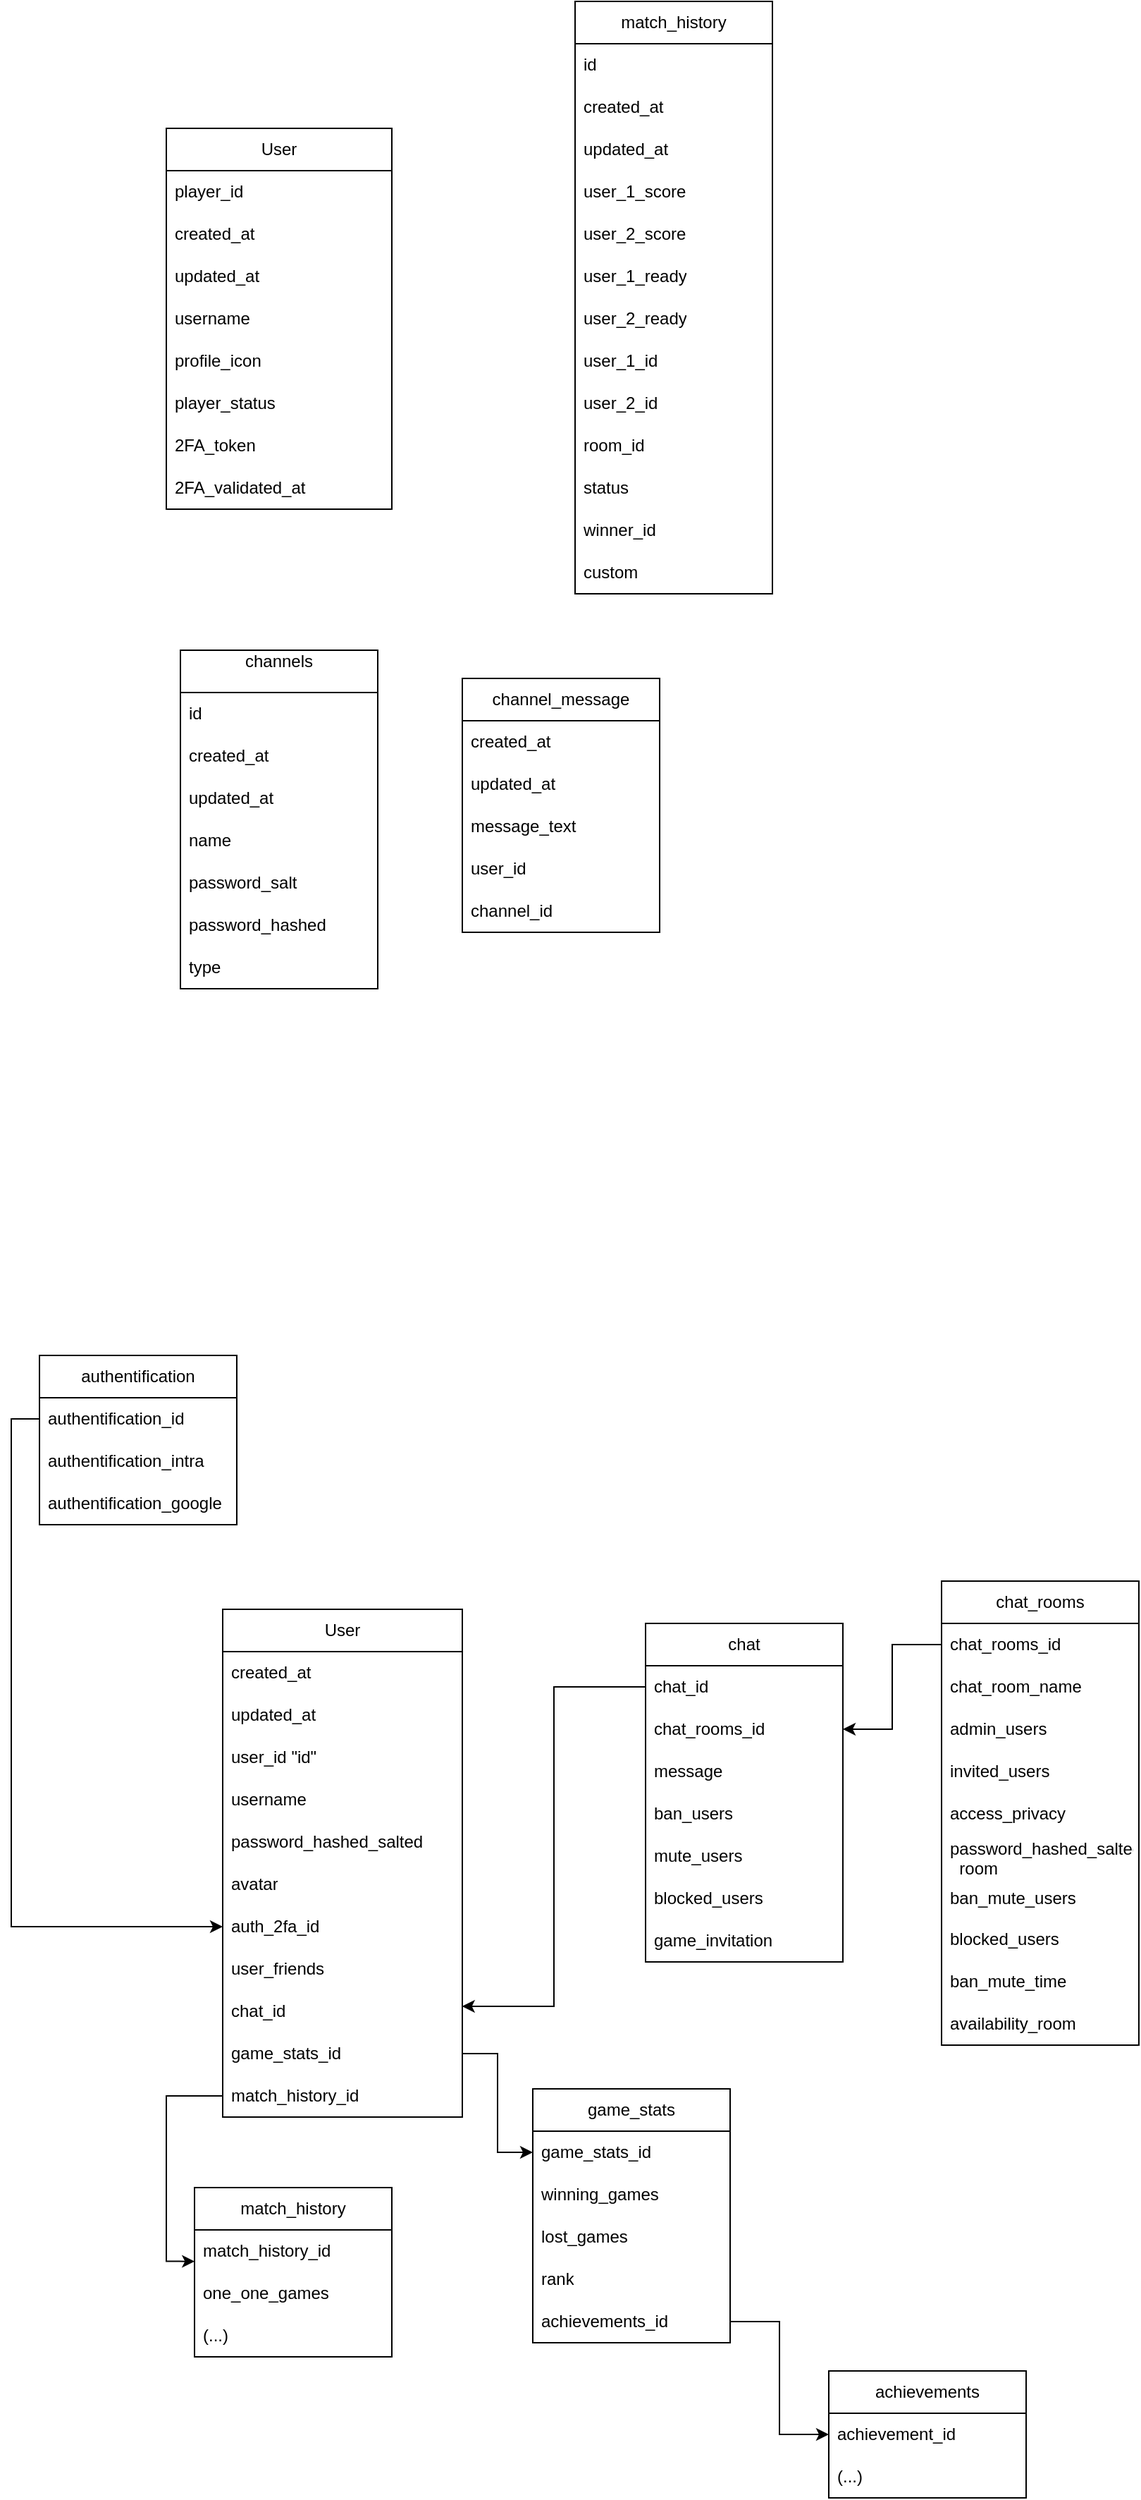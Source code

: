 <mxfile>
    <diagram name="Page-1" id="Rzmy1vu7sFgITT69a1_l">
        <mxGraphModel dx="839" dy="1266" grid="1" gridSize="10" guides="1" tooltips="1" connect="1" arrows="1" fold="1" page="1" pageScale="1" pageWidth="850" pageHeight="1100" math="0" shadow="0">
            <root>
                <mxCell id="0"/>
                <mxCell id="1" parent="0"/>
                <mxCell id="yTsD8cN4MK1eV1kamKOT-1" value="User" style="swimlane;fontStyle=0;childLayout=stackLayout;horizontal=1;startSize=30;horizontalStack=0;resizeParent=1;resizeParentMax=0;resizeLast=0;collapsible=1;marginBottom=0;whiteSpace=wrap;html=1;verticalAlign=middle;" parent="1" vertex="1">
                    <mxGeometry x="140" y="280" width="160" height="270" as="geometry"/>
                </mxCell>
                <mxCell id="yTsD8cN4MK1eV1kamKOT-14" value="&lt;div&gt;player_id&lt;/div&gt;" style="text;strokeColor=none;fillColor=none;align=left;verticalAlign=middle;spacingLeft=4;spacingRight=4;overflow=hidden;points=[[0,0.5],[1,0.5]];portConstraint=eastwest;rotatable=0;whiteSpace=wrap;html=1;" parent="yTsD8cN4MK1eV1kamKOT-1" vertex="1">
                    <mxGeometry y="30" width="160" height="30" as="geometry"/>
                </mxCell>
                <mxCell id="yTsD8cN4MK1eV1kamKOT-2" value="created_at" style="text;strokeColor=none;fillColor=none;align=left;verticalAlign=middle;spacingLeft=4;spacingRight=4;overflow=hidden;points=[[0,0.5],[1,0.5]];portConstraint=eastwest;rotatable=0;whiteSpace=wrap;html=1;" parent="yTsD8cN4MK1eV1kamKOT-1" vertex="1">
                    <mxGeometry y="60" width="160" height="30" as="geometry"/>
                </mxCell>
                <mxCell id="yTsD8cN4MK1eV1kamKOT-13" value="&lt;div&gt;updated_at&lt;/div&gt;" style="text;strokeColor=none;fillColor=none;align=left;verticalAlign=middle;spacingLeft=4;spacingRight=4;overflow=hidden;points=[[0,0.5],[1,0.5]];portConstraint=eastwest;rotatable=0;whiteSpace=wrap;html=1;" parent="yTsD8cN4MK1eV1kamKOT-1" vertex="1">
                    <mxGeometry y="90" width="160" height="30" as="geometry"/>
                </mxCell>
                <mxCell id="yTsD8cN4MK1eV1kamKOT-3" value="username" style="text;strokeColor=none;fillColor=none;align=left;verticalAlign=middle;spacingLeft=4;spacingRight=4;overflow=hidden;points=[[0,0.5],[1,0.5]];portConstraint=eastwest;rotatable=0;whiteSpace=wrap;html=1;" parent="yTsD8cN4MK1eV1kamKOT-1" vertex="1">
                    <mxGeometry y="120" width="160" height="30" as="geometry"/>
                </mxCell>
                <mxCell id="yTsD8cN4MK1eV1kamKOT-4" value="profile_icon" style="text;strokeColor=none;fillColor=none;align=left;verticalAlign=middle;spacingLeft=4;spacingRight=4;overflow=hidden;points=[[0,0.5],[1,0.5]];portConstraint=eastwest;rotatable=0;whiteSpace=wrap;html=1;" parent="yTsD8cN4MK1eV1kamKOT-1" vertex="1">
                    <mxGeometry y="150" width="160" height="30" as="geometry"/>
                </mxCell>
                <mxCell id="yTsD8cN4MK1eV1kamKOT-7" value="player_status&lt;span style=&quot;white-space: pre;&quot;&gt; &lt;/span&gt;" style="text;strokeColor=none;fillColor=none;align=left;verticalAlign=middle;spacingLeft=4;spacingRight=4;overflow=hidden;points=[[0,0.5],[1,0.5]];portConstraint=eastwest;rotatable=0;whiteSpace=wrap;html=1;" parent="yTsD8cN4MK1eV1kamKOT-1" vertex="1">
                    <mxGeometry y="180" width="160" height="30" as="geometry"/>
                </mxCell>
                <mxCell id="yTsD8cN4MK1eV1kamKOT-8" value="2FA_token" style="text;strokeColor=none;fillColor=none;align=left;verticalAlign=middle;spacingLeft=4;spacingRight=4;overflow=hidden;points=[[0,0.5],[1,0.5]];portConstraint=eastwest;rotatable=0;whiteSpace=wrap;html=1;" parent="yTsD8cN4MK1eV1kamKOT-1" vertex="1">
                    <mxGeometry y="210" width="160" height="30" as="geometry"/>
                </mxCell>
                <mxCell id="yTsD8cN4MK1eV1kamKOT-12" value="&lt;div&gt;2FA_validated_at&lt;/div&gt;" style="text;strokeColor=none;fillColor=none;align=left;verticalAlign=middle;spacingLeft=4;spacingRight=4;overflow=hidden;points=[[0,0.5],[1,0.5]];portConstraint=eastwest;rotatable=0;whiteSpace=wrap;html=1;" parent="yTsD8cN4MK1eV1kamKOT-1" vertex="1">
                    <mxGeometry y="240" width="160" height="30" as="geometry"/>
                </mxCell>
                <mxCell id="yTsD8cN4MK1eV1kamKOT-16" value="&lt;div&gt;match_history&lt;/div&gt;" style="swimlane;fontStyle=0;childLayout=stackLayout;horizontal=1;startSize=30;horizontalStack=0;resizeParent=1;resizeParentMax=0;resizeLast=0;collapsible=1;marginBottom=0;whiteSpace=wrap;html=1;" parent="1" vertex="1">
                    <mxGeometry x="430" y="190" width="140" height="420" as="geometry"/>
                </mxCell>
                <mxCell id="yTsD8cN4MK1eV1kamKOT-17" value="id" style="text;strokeColor=none;fillColor=none;align=left;verticalAlign=middle;spacingLeft=4;spacingRight=4;overflow=hidden;points=[[0,0.5],[1,0.5]];portConstraint=eastwest;rotatable=0;whiteSpace=wrap;html=1;" parent="yTsD8cN4MK1eV1kamKOT-16" vertex="1">
                    <mxGeometry y="30" width="140" height="30" as="geometry"/>
                </mxCell>
                <mxCell id="yTsD8cN4MK1eV1kamKOT-18" value="created_at" style="text;strokeColor=none;fillColor=none;align=left;verticalAlign=middle;spacingLeft=4;spacingRight=4;overflow=hidden;points=[[0,0.5],[1,0.5]];portConstraint=eastwest;rotatable=0;whiteSpace=wrap;html=1;" parent="yTsD8cN4MK1eV1kamKOT-16" vertex="1">
                    <mxGeometry y="60" width="140" height="30" as="geometry"/>
                </mxCell>
                <mxCell id="yTsD8cN4MK1eV1kamKOT-19" value="updated_at" style="text;strokeColor=none;fillColor=none;align=left;verticalAlign=middle;spacingLeft=4;spacingRight=4;overflow=hidden;points=[[0,0.5],[1,0.5]];portConstraint=eastwest;rotatable=0;whiteSpace=wrap;html=1;" parent="yTsD8cN4MK1eV1kamKOT-16" vertex="1">
                    <mxGeometry y="90" width="140" height="30" as="geometry"/>
                </mxCell>
                <mxCell id="yTsD8cN4MK1eV1kamKOT-20" value="user_1_score" style="text;strokeColor=none;fillColor=none;align=left;verticalAlign=middle;spacingLeft=4;spacingRight=4;overflow=hidden;points=[[0,0.5],[1,0.5]];portConstraint=eastwest;rotatable=0;whiteSpace=wrap;html=1;" parent="yTsD8cN4MK1eV1kamKOT-16" vertex="1">
                    <mxGeometry y="120" width="140" height="30" as="geometry"/>
                </mxCell>
                <mxCell id="yTsD8cN4MK1eV1kamKOT-21" value="user_2_score" style="text;strokeColor=none;fillColor=none;align=left;verticalAlign=middle;spacingLeft=4;spacingRight=4;overflow=hidden;points=[[0,0.5],[1,0.5]];portConstraint=eastwest;rotatable=0;whiteSpace=wrap;html=1;" parent="yTsD8cN4MK1eV1kamKOT-16" vertex="1">
                    <mxGeometry y="150" width="140" height="30" as="geometry"/>
                </mxCell>
                <mxCell id="yTsD8cN4MK1eV1kamKOT-22" value="user_1_ready" style="text;strokeColor=none;fillColor=none;align=left;verticalAlign=middle;spacingLeft=4;spacingRight=4;overflow=hidden;points=[[0,0.5],[1,0.5]];portConstraint=eastwest;rotatable=0;whiteSpace=wrap;html=1;" parent="yTsD8cN4MK1eV1kamKOT-16" vertex="1">
                    <mxGeometry y="180" width="140" height="30" as="geometry"/>
                </mxCell>
                <mxCell id="yTsD8cN4MK1eV1kamKOT-23" value="&lt;div&gt;user_2_ready&lt;/div&gt;" style="text;strokeColor=none;fillColor=none;align=left;verticalAlign=middle;spacingLeft=4;spacingRight=4;overflow=hidden;points=[[0,0.5],[1,0.5]];portConstraint=eastwest;rotatable=0;whiteSpace=wrap;html=1;" parent="yTsD8cN4MK1eV1kamKOT-16" vertex="1">
                    <mxGeometry y="210" width="140" height="30" as="geometry"/>
                </mxCell>
                <mxCell id="yTsD8cN4MK1eV1kamKOT-25" value="&lt;div&gt;user_1_id&lt;/div&gt;" style="text;strokeColor=none;fillColor=none;align=left;verticalAlign=middle;spacingLeft=4;spacingRight=4;overflow=hidden;points=[[0,0.5],[1,0.5]];portConstraint=eastwest;rotatable=0;whiteSpace=wrap;html=1;" parent="yTsD8cN4MK1eV1kamKOT-16" vertex="1">
                    <mxGeometry y="240" width="140" height="30" as="geometry"/>
                </mxCell>
                <mxCell id="yTsD8cN4MK1eV1kamKOT-24" value="&lt;div&gt;user_2_id&lt;/div&gt;" style="text;strokeColor=none;fillColor=none;align=left;verticalAlign=middle;spacingLeft=4;spacingRight=4;overflow=hidden;points=[[0,0.5],[1,0.5]];portConstraint=eastwest;rotatable=0;whiteSpace=wrap;html=1;" parent="yTsD8cN4MK1eV1kamKOT-16" vertex="1">
                    <mxGeometry y="270" width="140" height="30" as="geometry"/>
                </mxCell>
                <mxCell id="yTsD8cN4MK1eV1kamKOT-26" value="room_id" style="text;strokeColor=none;fillColor=none;align=left;verticalAlign=middle;spacingLeft=4;spacingRight=4;overflow=hidden;points=[[0,0.5],[1,0.5]];portConstraint=eastwest;rotatable=0;whiteSpace=wrap;html=1;" parent="yTsD8cN4MK1eV1kamKOT-16" vertex="1">
                    <mxGeometry y="300" width="140" height="30" as="geometry"/>
                </mxCell>
                <mxCell id="yTsD8cN4MK1eV1kamKOT-27" value="status" style="text;strokeColor=none;fillColor=none;align=left;verticalAlign=middle;spacingLeft=4;spacingRight=4;overflow=hidden;points=[[0,0.5],[1,0.5]];portConstraint=eastwest;rotatable=0;whiteSpace=wrap;html=1;" parent="yTsD8cN4MK1eV1kamKOT-16" vertex="1">
                    <mxGeometry y="330" width="140" height="30" as="geometry"/>
                </mxCell>
                <mxCell id="yTsD8cN4MK1eV1kamKOT-28" value="winner_id" style="text;strokeColor=none;fillColor=none;align=left;verticalAlign=middle;spacingLeft=4;spacingRight=4;overflow=hidden;points=[[0,0.5],[1,0.5]];portConstraint=eastwest;rotatable=0;whiteSpace=wrap;html=1;" parent="yTsD8cN4MK1eV1kamKOT-16" vertex="1">
                    <mxGeometry y="360" width="140" height="30" as="geometry"/>
                </mxCell>
                <mxCell id="yTsD8cN4MK1eV1kamKOT-29" value="custom" style="text;strokeColor=none;fillColor=none;align=left;verticalAlign=middle;spacingLeft=4;spacingRight=4;overflow=hidden;points=[[0,0.5],[1,0.5]];portConstraint=eastwest;rotatable=0;whiteSpace=wrap;html=1;" parent="yTsD8cN4MK1eV1kamKOT-16" vertex="1">
                    <mxGeometry y="390" width="140" height="30" as="geometry"/>
                </mxCell>
                <mxCell id="yTsD8cN4MK1eV1kamKOT-30" value="channel_message" style="swimlane;fontStyle=0;childLayout=stackLayout;horizontal=1;startSize=30;horizontalStack=0;resizeParent=1;resizeParentMax=0;resizeLast=0;collapsible=1;marginBottom=0;whiteSpace=wrap;html=1;" parent="1" vertex="1">
                    <mxGeometry x="350" y="670" width="140" height="180" as="geometry"/>
                </mxCell>
                <mxCell id="yTsD8cN4MK1eV1kamKOT-31" value="created_at" style="text;strokeColor=none;fillColor=none;align=left;verticalAlign=middle;spacingLeft=4;spacingRight=4;overflow=hidden;points=[[0,0.5],[1,0.5]];portConstraint=eastwest;rotatable=0;whiteSpace=wrap;html=1;" parent="yTsD8cN4MK1eV1kamKOT-30" vertex="1">
                    <mxGeometry y="30" width="140" height="30" as="geometry"/>
                </mxCell>
                <mxCell id="yTsD8cN4MK1eV1kamKOT-32" value="updated_at" style="text;strokeColor=none;fillColor=none;align=left;verticalAlign=middle;spacingLeft=4;spacingRight=4;overflow=hidden;points=[[0,0.5],[1,0.5]];portConstraint=eastwest;rotatable=0;whiteSpace=wrap;html=1;" parent="yTsD8cN4MK1eV1kamKOT-30" vertex="1">
                    <mxGeometry y="60" width="140" height="30" as="geometry"/>
                </mxCell>
                <mxCell id="yTsD8cN4MK1eV1kamKOT-33" value="message_text" style="text;strokeColor=none;fillColor=none;align=left;verticalAlign=middle;spacingLeft=4;spacingRight=4;overflow=hidden;points=[[0,0.5],[1,0.5]];portConstraint=eastwest;rotatable=0;whiteSpace=wrap;html=1;" parent="yTsD8cN4MK1eV1kamKOT-30" vertex="1">
                    <mxGeometry y="90" width="140" height="30" as="geometry"/>
                </mxCell>
                <mxCell id="yTsD8cN4MK1eV1kamKOT-34" value="user_id" style="text;strokeColor=none;fillColor=none;align=left;verticalAlign=middle;spacingLeft=4;spacingRight=4;overflow=hidden;points=[[0,0.5],[1,0.5]];portConstraint=eastwest;rotatable=0;whiteSpace=wrap;html=1;" parent="yTsD8cN4MK1eV1kamKOT-30" vertex="1">
                    <mxGeometry y="120" width="140" height="30" as="geometry"/>
                </mxCell>
                <mxCell id="yTsD8cN4MK1eV1kamKOT-35" value="channel_id" style="text;strokeColor=none;fillColor=none;align=left;verticalAlign=middle;spacingLeft=4;spacingRight=4;overflow=hidden;points=[[0,0.5],[1,0.5]];portConstraint=eastwest;rotatable=0;whiteSpace=wrap;html=1;" parent="yTsD8cN4MK1eV1kamKOT-30" vertex="1">
                    <mxGeometry y="150" width="140" height="30" as="geometry"/>
                </mxCell>
                <mxCell id="yTsD8cN4MK1eV1kamKOT-36" value="&lt;div&gt;channels&lt;/div&gt;&lt;div&gt;&lt;br&gt;&lt;/div&gt;" style="swimlane;fontStyle=0;childLayout=stackLayout;horizontal=1;startSize=30;horizontalStack=0;resizeParent=1;resizeParentMax=0;resizeLast=0;collapsible=1;marginBottom=0;whiteSpace=wrap;html=1;" parent="1" vertex="1">
                    <mxGeometry x="150" y="650" width="140" height="240" as="geometry"/>
                </mxCell>
                <mxCell id="yTsD8cN4MK1eV1kamKOT-37" value="id" style="text;strokeColor=none;fillColor=none;align=left;verticalAlign=middle;spacingLeft=4;spacingRight=4;overflow=hidden;points=[[0,0.5],[1,0.5]];portConstraint=eastwest;rotatable=0;whiteSpace=wrap;html=1;" parent="yTsD8cN4MK1eV1kamKOT-36" vertex="1">
                    <mxGeometry y="30" width="140" height="30" as="geometry"/>
                </mxCell>
                <mxCell id="yTsD8cN4MK1eV1kamKOT-38" value="created_at" style="text;strokeColor=none;fillColor=none;align=left;verticalAlign=middle;spacingLeft=4;spacingRight=4;overflow=hidden;points=[[0,0.5],[1,0.5]];portConstraint=eastwest;rotatable=0;whiteSpace=wrap;html=1;" parent="yTsD8cN4MK1eV1kamKOT-36" vertex="1">
                    <mxGeometry y="60" width="140" height="30" as="geometry"/>
                </mxCell>
                <mxCell id="yTsD8cN4MK1eV1kamKOT-39" value="updated_at" style="text;strokeColor=none;fillColor=none;align=left;verticalAlign=middle;spacingLeft=4;spacingRight=4;overflow=hidden;points=[[0,0.5],[1,0.5]];portConstraint=eastwest;rotatable=0;whiteSpace=wrap;html=1;" parent="yTsD8cN4MK1eV1kamKOT-36" vertex="1">
                    <mxGeometry y="90" width="140" height="30" as="geometry"/>
                </mxCell>
                <mxCell id="yTsD8cN4MK1eV1kamKOT-41" value="name" style="text;strokeColor=none;fillColor=none;align=left;verticalAlign=middle;spacingLeft=4;spacingRight=4;overflow=hidden;points=[[0,0.5],[1,0.5]];portConstraint=eastwest;rotatable=0;whiteSpace=wrap;html=1;" parent="yTsD8cN4MK1eV1kamKOT-36" vertex="1">
                    <mxGeometry y="120" width="140" height="30" as="geometry"/>
                </mxCell>
                <mxCell id="yTsD8cN4MK1eV1kamKOT-43" value="password_salt" style="text;strokeColor=none;fillColor=none;align=left;verticalAlign=middle;spacingLeft=4;spacingRight=4;overflow=hidden;points=[[0,0.5],[1,0.5]];portConstraint=eastwest;rotatable=0;whiteSpace=wrap;html=1;" parent="yTsD8cN4MK1eV1kamKOT-36" vertex="1">
                    <mxGeometry y="150" width="140" height="30" as="geometry"/>
                </mxCell>
                <mxCell id="yTsD8cN4MK1eV1kamKOT-42" value="password_hashed" style="text;strokeColor=none;fillColor=none;align=left;verticalAlign=middle;spacingLeft=4;spacingRight=4;overflow=hidden;points=[[0,0.5],[1,0.5]];portConstraint=eastwest;rotatable=0;whiteSpace=wrap;html=1;" parent="yTsD8cN4MK1eV1kamKOT-36" vertex="1">
                    <mxGeometry y="180" width="140" height="30" as="geometry"/>
                </mxCell>
                <mxCell id="yTsD8cN4MK1eV1kamKOT-44" value="&lt;div&gt;type&lt;/div&gt;" style="text;strokeColor=none;fillColor=none;align=left;verticalAlign=middle;spacingLeft=4;spacingRight=4;overflow=hidden;points=[[0,0.5],[1,0.5]];portConstraint=eastwest;rotatable=0;whiteSpace=wrap;html=1;" parent="yTsD8cN4MK1eV1kamKOT-36" vertex="1">
                    <mxGeometry y="210" width="140" height="30" as="geometry"/>
                </mxCell>
                <mxCell id="AVgWq_ckbSZpcOzpQ5Ka-1" value="User" style="swimlane;fontStyle=0;childLayout=stackLayout;horizontal=1;startSize=30;horizontalStack=0;resizeParent=1;resizeParentMax=0;resizeLast=0;collapsible=1;marginBottom=0;whiteSpace=wrap;html=1;" parent="1" vertex="1">
                    <mxGeometry x="180" y="1330" width="170" height="360" as="geometry"/>
                </mxCell>
                <mxCell id="0FQ-IZ3bgCMr9Rtgjll7-9" value="created_at" style="text;strokeColor=none;fillColor=none;align=left;verticalAlign=middle;spacingLeft=4;spacingRight=4;overflow=hidden;points=[[0,0.5],[1,0.5]];portConstraint=eastwest;rotatable=0;whiteSpace=wrap;html=1;" parent="AVgWq_ckbSZpcOzpQ5Ka-1" vertex="1">
                    <mxGeometry y="30" width="170" height="30" as="geometry"/>
                </mxCell>
                <mxCell id="0FQ-IZ3bgCMr9Rtgjll7-8" value="updated_at" style="text;strokeColor=none;fillColor=none;align=left;verticalAlign=middle;spacingLeft=4;spacingRight=4;overflow=hidden;points=[[0,0.5],[1,0.5]];portConstraint=eastwest;rotatable=0;whiteSpace=wrap;html=1;" parent="AVgWq_ckbSZpcOzpQ5Ka-1" vertex="1">
                    <mxGeometry y="60" width="170" height="30" as="geometry"/>
                </mxCell>
                <mxCell id="AVgWq_ckbSZpcOzpQ5Ka-2" value="user_id &quot;id&quot;" style="text;strokeColor=none;fillColor=none;align=left;verticalAlign=middle;spacingLeft=4;spacingRight=4;overflow=hidden;points=[[0,0.5],[1,0.5]];portConstraint=eastwest;rotatable=0;whiteSpace=wrap;html=1;" parent="AVgWq_ckbSZpcOzpQ5Ka-1" vertex="1">
                    <mxGeometry y="90" width="170" height="30" as="geometry"/>
                </mxCell>
                <mxCell id="2" value="username" style="text;strokeColor=none;fillColor=none;align=left;verticalAlign=middle;spacingLeft=4;spacingRight=4;overflow=hidden;points=[[0,0.5],[1,0.5]];portConstraint=eastwest;rotatable=0;whiteSpace=wrap;html=1;" vertex="1" parent="AVgWq_ckbSZpcOzpQ5Ka-1">
                    <mxGeometry y="120" width="170" height="30" as="geometry"/>
                </mxCell>
                <mxCell id="AVgWq_ckbSZpcOzpQ5Ka-3" value="password_hashed_salted" style="text;strokeColor=none;fillColor=none;align=left;verticalAlign=middle;spacingLeft=4;spacingRight=4;overflow=hidden;points=[[0,0.5],[1,0.5]];portConstraint=eastwest;rotatable=0;whiteSpace=wrap;html=1;" parent="AVgWq_ckbSZpcOzpQ5Ka-1" vertex="1">
                    <mxGeometry y="150" width="170" height="30" as="geometry"/>
                </mxCell>
                <mxCell id="AVgWq_ckbSZpcOzpQ5Ka-4" value="avatar" style="text;strokeColor=none;fillColor=none;align=left;verticalAlign=middle;spacingLeft=4;spacingRight=4;overflow=hidden;points=[[0,0.5],[1,0.5]];portConstraint=eastwest;rotatable=0;whiteSpace=wrap;html=1;" parent="AVgWq_ckbSZpcOzpQ5Ka-1" vertex="1">
                    <mxGeometry y="180" width="170" height="30" as="geometry"/>
                </mxCell>
                <mxCell id="AVgWq_ckbSZpcOzpQ5Ka-5" value="auth_2fa_id" style="text;strokeColor=none;fillColor=none;align=left;verticalAlign=middle;spacingLeft=4;spacingRight=4;overflow=hidden;points=[[0,0.5],[1,0.5]];portConstraint=eastwest;rotatable=0;whiteSpace=wrap;html=1;" parent="AVgWq_ckbSZpcOzpQ5Ka-1" vertex="1">
                    <mxGeometry y="210" width="170" height="30" as="geometry"/>
                </mxCell>
                <mxCell id="AVgWq_ckbSZpcOzpQ5Ka-6" value="user_friends" style="text;strokeColor=none;fillColor=none;align=left;verticalAlign=middle;spacingLeft=4;spacingRight=4;overflow=hidden;points=[[0,0.5],[1,0.5]];portConstraint=eastwest;rotatable=0;whiteSpace=wrap;html=1;" parent="AVgWq_ckbSZpcOzpQ5Ka-1" vertex="1">
                    <mxGeometry y="240" width="170" height="30" as="geometry"/>
                </mxCell>
                <mxCell id="AVgWq_ckbSZpcOzpQ5Ka-7" value="chat_id" style="text;strokeColor=none;fillColor=none;align=left;verticalAlign=middle;spacingLeft=4;spacingRight=4;overflow=hidden;points=[[0,0.5],[1,0.5]];portConstraint=eastwest;rotatable=0;whiteSpace=wrap;html=1;" parent="AVgWq_ckbSZpcOzpQ5Ka-1" vertex="1">
                    <mxGeometry y="270" width="170" height="30" as="geometry"/>
                </mxCell>
                <mxCell id="AVgWq_ckbSZpcOzpQ5Ka-8" value="game_stats_id" style="text;strokeColor=none;fillColor=none;align=left;verticalAlign=middle;spacingLeft=4;spacingRight=4;overflow=hidden;points=[[0,0.5],[1,0.5]];portConstraint=eastwest;rotatable=0;whiteSpace=wrap;html=1;" parent="AVgWq_ckbSZpcOzpQ5Ka-1" vertex="1">
                    <mxGeometry y="300" width="170" height="30" as="geometry"/>
                </mxCell>
                <mxCell id="AVgWq_ckbSZpcOzpQ5Ka-9" value="match_history_id" style="text;strokeColor=none;fillColor=none;align=left;verticalAlign=middle;spacingLeft=4;spacingRight=4;overflow=hidden;points=[[0,0.5],[1,0.5]];portConstraint=eastwest;rotatable=0;whiteSpace=wrap;html=1;" parent="AVgWq_ckbSZpcOzpQ5Ka-1" vertex="1">
                    <mxGeometry y="330" width="170" height="30" as="geometry"/>
                </mxCell>
                <mxCell id="AVgWq_ckbSZpcOzpQ5Ka-10" value="chat" style="swimlane;fontStyle=0;childLayout=stackLayout;horizontal=1;startSize=30;horizontalStack=0;resizeParent=1;resizeParentMax=0;resizeLast=0;collapsible=1;marginBottom=0;whiteSpace=wrap;html=1;" parent="1" vertex="1">
                    <mxGeometry x="480" y="1340" width="140" height="240" as="geometry"/>
                </mxCell>
                <mxCell id="AVgWq_ckbSZpcOzpQ5Ka-11" value="chat_id" style="text;strokeColor=none;fillColor=none;align=left;verticalAlign=middle;spacingLeft=4;spacingRight=4;overflow=hidden;points=[[0,0.5],[1,0.5]];portConstraint=eastwest;rotatable=0;whiteSpace=wrap;html=1;" parent="AVgWq_ckbSZpcOzpQ5Ka-10" vertex="1">
                    <mxGeometry y="30" width="140" height="30" as="geometry"/>
                </mxCell>
                <mxCell id="AVgWq_ckbSZpcOzpQ5Ka-12" value="chat_rooms_id" style="text;strokeColor=none;fillColor=none;align=left;verticalAlign=middle;spacingLeft=4;spacingRight=4;overflow=hidden;points=[[0,0.5],[1,0.5]];portConstraint=eastwest;rotatable=0;whiteSpace=wrap;html=1;" parent="AVgWq_ckbSZpcOzpQ5Ka-10" vertex="1">
                    <mxGeometry y="60" width="140" height="30" as="geometry"/>
                </mxCell>
                <mxCell id="AVgWq_ckbSZpcOzpQ5Ka-13" value="message" style="text;strokeColor=none;fillColor=none;align=left;verticalAlign=middle;spacingLeft=4;spacingRight=4;overflow=hidden;points=[[0,0.5],[1,0.5]];portConstraint=eastwest;rotatable=0;whiteSpace=wrap;html=1;" parent="AVgWq_ckbSZpcOzpQ5Ka-10" vertex="1">
                    <mxGeometry y="90" width="140" height="30" as="geometry"/>
                </mxCell>
                <mxCell id="AVgWq_ckbSZpcOzpQ5Ka-14" value="ban_users" style="text;strokeColor=none;fillColor=none;align=left;verticalAlign=middle;spacingLeft=4;spacingRight=4;overflow=hidden;points=[[0,0.5],[1,0.5]];portConstraint=eastwest;rotatable=0;whiteSpace=wrap;html=1;" parent="AVgWq_ckbSZpcOzpQ5Ka-10" vertex="1">
                    <mxGeometry y="120" width="140" height="30" as="geometry"/>
                </mxCell>
                <mxCell id="3" value="mute_users" style="text;strokeColor=none;fillColor=none;align=left;verticalAlign=middle;spacingLeft=4;spacingRight=4;overflow=hidden;points=[[0,0.5],[1,0.5]];portConstraint=eastwest;rotatable=0;whiteSpace=wrap;html=1;" vertex="1" parent="AVgWq_ckbSZpcOzpQ5Ka-10">
                    <mxGeometry y="150" width="140" height="30" as="geometry"/>
                </mxCell>
                <mxCell id="AVgWq_ckbSZpcOzpQ5Ka-15" value="blocked_users" style="text;strokeColor=none;fillColor=none;align=left;verticalAlign=middle;spacingLeft=4;spacingRight=4;overflow=hidden;points=[[0,0.5],[1,0.5]];portConstraint=eastwest;rotatable=0;whiteSpace=wrap;html=1;" parent="AVgWq_ckbSZpcOzpQ5Ka-10" vertex="1">
                    <mxGeometry y="180" width="140" height="30" as="geometry"/>
                </mxCell>
                <mxCell id="AVgWq_ckbSZpcOzpQ5Ka-16" value="game_invitation" style="text;strokeColor=none;fillColor=none;align=left;verticalAlign=middle;spacingLeft=4;spacingRight=4;overflow=hidden;points=[[0,0.5],[1,0.5]];portConstraint=eastwest;rotatable=0;whiteSpace=wrap;html=1;" parent="AVgWq_ckbSZpcOzpQ5Ka-10" vertex="1">
                    <mxGeometry y="210" width="140" height="30" as="geometry"/>
                </mxCell>
                <mxCell id="AVgWq_ckbSZpcOzpQ5Ka-17" value="game_stats" style="swimlane;fontStyle=0;childLayout=stackLayout;horizontal=1;startSize=30;horizontalStack=0;resizeParent=1;resizeParentMax=0;resizeLast=0;collapsible=1;marginBottom=0;whiteSpace=wrap;html=1;" parent="1" vertex="1">
                    <mxGeometry x="400" y="1670" width="140" height="180" as="geometry"/>
                </mxCell>
                <mxCell id="AVgWq_ckbSZpcOzpQ5Ka-18" value="game_stats_id" style="text;strokeColor=none;fillColor=none;align=left;verticalAlign=middle;spacingLeft=4;spacingRight=4;overflow=hidden;points=[[0,0.5],[1,0.5]];portConstraint=eastwest;rotatable=0;whiteSpace=wrap;html=1;" parent="AVgWq_ckbSZpcOzpQ5Ka-17" vertex="1">
                    <mxGeometry y="30" width="140" height="30" as="geometry"/>
                </mxCell>
                <mxCell id="AVgWq_ckbSZpcOzpQ5Ka-19" value="winning_games" style="text;strokeColor=none;fillColor=none;align=left;verticalAlign=middle;spacingLeft=4;spacingRight=4;overflow=hidden;points=[[0,0.5],[1,0.5]];portConstraint=eastwest;rotatable=0;whiteSpace=wrap;html=1;" parent="AVgWq_ckbSZpcOzpQ5Ka-17" vertex="1">
                    <mxGeometry y="60" width="140" height="30" as="geometry"/>
                </mxCell>
                <mxCell id="AVgWq_ckbSZpcOzpQ5Ka-20" value="lost_games" style="text;strokeColor=none;fillColor=none;align=left;verticalAlign=middle;spacingLeft=4;spacingRight=4;overflow=hidden;points=[[0,0.5],[1,0.5]];portConstraint=eastwest;rotatable=0;whiteSpace=wrap;html=1;" parent="AVgWq_ckbSZpcOzpQ5Ka-17" vertex="1">
                    <mxGeometry y="90" width="140" height="30" as="geometry"/>
                </mxCell>
                <mxCell id="AVgWq_ckbSZpcOzpQ5Ka-21" value="rank" style="text;strokeColor=none;fillColor=none;align=left;verticalAlign=middle;spacingLeft=4;spacingRight=4;overflow=hidden;points=[[0,0.5],[1,0.5]];portConstraint=eastwest;rotatable=0;whiteSpace=wrap;html=1;" parent="AVgWq_ckbSZpcOzpQ5Ka-17" vertex="1">
                    <mxGeometry y="120" width="140" height="30" as="geometry"/>
                </mxCell>
                <mxCell id="AVgWq_ckbSZpcOzpQ5Ka-22" value="achievements_id" style="text;strokeColor=none;fillColor=none;align=left;verticalAlign=middle;spacingLeft=4;spacingRight=4;overflow=hidden;points=[[0,0.5],[1,0.5]];portConstraint=eastwest;rotatable=0;whiteSpace=wrap;html=1;" parent="AVgWq_ckbSZpcOzpQ5Ka-17" vertex="1">
                    <mxGeometry y="150" width="140" height="30" as="geometry"/>
                </mxCell>
                <mxCell id="AVgWq_ckbSZpcOzpQ5Ka-23" style="edgeStyle=orthogonalEdgeStyle;rounded=0;orthogonalLoop=1;jettySize=auto;html=1;exitX=1;exitY=0.5;exitDx=0;exitDy=0;entryX=0;entryY=0.5;entryDx=0;entryDy=0;" parent="1" source="AVgWq_ckbSZpcOzpQ5Ka-8" target="AVgWq_ckbSZpcOzpQ5Ka-18" edge="1">
                    <mxGeometry relative="1" as="geometry"/>
                </mxCell>
                <mxCell id="AVgWq_ckbSZpcOzpQ5Ka-24" value="achievements" style="swimlane;fontStyle=0;childLayout=stackLayout;horizontal=1;startSize=30;horizontalStack=0;resizeParent=1;resizeParentMax=0;resizeLast=0;collapsible=1;marginBottom=0;whiteSpace=wrap;html=1;" parent="1" vertex="1">
                    <mxGeometry x="610" y="1870" width="140" height="90" as="geometry"/>
                </mxCell>
                <mxCell id="AVgWq_ckbSZpcOzpQ5Ka-25" value="achievement_id" style="text;strokeColor=none;fillColor=none;align=left;verticalAlign=middle;spacingLeft=4;spacingRight=4;overflow=hidden;points=[[0,0.5],[1,0.5]];portConstraint=eastwest;rotatable=0;whiteSpace=wrap;html=1;" parent="AVgWq_ckbSZpcOzpQ5Ka-24" vertex="1">
                    <mxGeometry y="30" width="140" height="30" as="geometry"/>
                </mxCell>
                <mxCell id="AVgWq_ckbSZpcOzpQ5Ka-26" value="(...)" style="text;strokeColor=none;fillColor=none;align=left;verticalAlign=middle;spacingLeft=4;spacingRight=4;overflow=hidden;points=[[0,0.5],[1,0.5]];portConstraint=eastwest;rotatable=0;whiteSpace=wrap;html=1;" parent="AVgWq_ckbSZpcOzpQ5Ka-24" vertex="1">
                    <mxGeometry y="60" width="140" height="30" as="geometry"/>
                </mxCell>
                <mxCell id="AVgWq_ckbSZpcOzpQ5Ka-27" style="edgeStyle=orthogonalEdgeStyle;rounded=0;orthogonalLoop=1;jettySize=auto;html=1;exitX=1;exitY=0.5;exitDx=0;exitDy=0;entryX=0;entryY=0.5;entryDx=0;entryDy=0;" parent="1" source="AVgWq_ckbSZpcOzpQ5Ka-22" target="AVgWq_ckbSZpcOzpQ5Ka-25" edge="1">
                    <mxGeometry relative="1" as="geometry"/>
                </mxCell>
                <mxCell id="AVgWq_ckbSZpcOzpQ5Ka-28" value="match_history" style="swimlane;fontStyle=0;childLayout=stackLayout;horizontal=1;startSize=30;horizontalStack=0;resizeParent=1;resizeParentMax=0;resizeLast=0;collapsible=1;marginBottom=0;whiteSpace=wrap;html=1;" parent="1" vertex="1">
                    <mxGeometry x="160" y="1740" width="140" height="120" as="geometry"/>
                </mxCell>
                <mxCell id="AVgWq_ckbSZpcOzpQ5Ka-29" value="match_history_id" style="text;strokeColor=none;fillColor=none;align=left;verticalAlign=middle;spacingLeft=4;spacingRight=4;overflow=hidden;points=[[0,0.5],[1,0.5]];portConstraint=eastwest;rotatable=0;whiteSpace=wrap;html=1;" parent="AVgWq_ckbSZpcOzpQ5Ka-28" vertex="1">
                    <mxGeometry y="30" width="140" height="30" as="geometry"/>
                </mxCell>
                <mxCell id="AVgWq_ckbSZpcOzpQ5Ka-30" value="one_one_games" style="text;strokeColor=none;fillColor=none;align=left;verticalAlign=middle;spacingLeft=4;spacingRight=4;overflow=hidden;points=[[0,0.5],[1,0.5]];portConstraint=eastwest;rotatable=0;whiteSpace=wrap;html=1;" parent="AVgWq_ckbSZpcOzpQ5Ka-28" vertex="1">
                    <mxGeometry y="60" width="140" height="30" as="geometry"/>
                </mxCell>
                <mxCell id="AVgWq_ckbSZpcOzpQ5Ka-31" value="(...)" style="text;strokeColor=none;fillColor=none;align=left;verticalAlign=middle;spacingLeft=4;spacingRight=4;overflow=hidden;points=[[0,0.5],[1,0.5]];portConstraint=eastwest;rotatable=0;whiteSpace=wrap;html=1;" parent="AVgWq_ckbSZpcOzpQ5Ka-28" vertex="1">
                    <mxGeometry y="90" width="140" height="30" as="geometry"/>
                </mxCell>
                <mxCell id="AVgWq_ckbSZpcOzpQ5Ka-32" style="edgeStyle=orthogonalEdgeStyle;rounded=0;orthogonalLoop=1;jettySize=auto;html=1;entryX=0.001;entryY=0.744;entryDx=0;entryDy=0;entryPerimeter=0;" parent="1" source="AVgWq_ckbSZpcOzpQ5Ka-9" target="AVgWq_ckbSZpcOzpQ5Ka-29" edge="1">
                    <mxGeometry relative="1" as="geometry"/>
                </mxCell>
                <mxCell id="AVgWq_ckbSZpcOzpQ5Ka-33" style="edgeStyle=orthogonalEdgeStyle;rounded=0;orthogonalLoop=1;jettySize=auto;html=1;exitX=0;exitY=0.5;exitDx=0;exitDy=0;entryX=0.999;entryY=0.382;entryDx=0;entryDy=0;entryPerimeter=0;" parent="1" source="AVgWq_ckbSZpcOzpQ5Ka-11" target="AVgWq_ckbSZpcOzpQ5Ka-7" edge="1">
                    <mxGeometry relative="1" as="geometry"/>
                </mxCell>
                <mxCell id="AVgWq_ckbSZpcOzpQ5Ka-34" value="chat_rooms" style="swimlane;fontStyle=0;childLayout=stackLayout;horizontal=1;startSize=30;horizontalStack=0;resizeParent=1;resizeParentMax=0;resizeLast=0;collapsible=1;marginBottom=0;whiteSpace=wrap;html=1;" parent="1" vertex="1">
                    <mxGeometry x="690" y="1310" width="140" height="329" as="geometry"/>
                </mxCell>
                <mxCell id="AVgWq_ckbSZpcOzpQ5Ka-35" value="chat_rooms_id" style="text;strokeColor=none;fillColor=none;align=left;verticalAlign=middle;spacingLeft=4;spacingRight=4;overflow=hidden;points=[[0,0.5],[1,0.5]];portConstraint=eastwest;rotatable=0;whiteSpace=wrap;html=1;" parent="AVgWq_ckbSZpcOzpQ5Ka-34" vertex="1">
                    <mxGeometry y="30" width="140" height="30" as="geometry"/>
                </mxCell>
                <mxCell id="AVgWq_ckbSZpcOzpQ5Ka-36" value="chat_room_name" style="text;strokeColor=none;fillColor=none;align=left;verticalAlign=middle;spacingLeft=4;spacingRight=4;overflow=hidden;points=[[0,0.5],[1,0.5]];portConstraint=eastwest;rotatable=0;whiteSpace=wrap;html=1;" parent="AVgWq_ckbSZpcOzpQ5Ka-34" vertex="1">
                    <mxGeometry y="60" width="140" height="30" as="geometry"/>
                </mxCell>
                <mxCell id="AVgWq_ckbSZpcOzpQ5Ka-37" value="admin_users" style="text;strokeColor=none;fillColor=none;align=left;verticalAlign=middle;spacingLeft=4;spacingRight=4;overflow=hidden;points=[[0,0.5],[1,0.5]];portConstraint=eastwest;rotatable=0;whiteSpace=wrap;html=1;" parent="AVgWq_ckbSZpcOzpQ5Ka-34" vertex="1">
                    <mxGeometry y="90" width="140" height="30" as="geometry"/>
                </mxCell>
                <mxCell id="AVgWq_ckbSZpcOzpQ5Ka-38" value="invited_users" style="text;strokeColor=none;fillColor=none;align=left;verticalAlign=middle;spacingLeft=4;spacingRight=4;overflow=hidden;points=[[0,0.5],[1,0.5]];portConstraint=eastwest;rotatable=0;whiteSpace=wrap;html=1;" parent="AVgWq_ckbSZpcOzpQ5Ka-34" vertex="1">
                    <mxGeometry y="120" width="140" height="30" as="geometry"/>
                </mxCell>
                <mxCell id="AVgWq_ckbSZpcOzpQ5Ka-39" value="access_privacy" style="text;strokeColor=none;fillColor=none;align=left;verticalAlign=middle;spacingLeft=4;spacingRight=4;overflow=hidden;points=[[0,0.5],[1,0.5]];portConstraint=eastwest;rotatable=0;whiteSpace=wrap;html=1;" parent="AVgWq_ckbSZpcOzpQ5Ka-34" vertex="1">
                    <mxGeometry y="150" width="140" height="30" as="geometry"/>
                </mxCell>
                <mxCell id="AVgWq_ckbSZpcOzpQ5Ka-40" value="password_hashed_salted&lt;br&gt;_room" style="text;strokeColor=none;fillColor=none;align=left;verticalAlign=middle;spacingLeft=4;spacingRight=4;overflow=hidden;points=[[0,0.5],[1,0.5]];portConstraint=eastwest;rotatable=0;whiteSpace=wrap;html=1;" parent="AVgWq_ckbSZpcOzpQ5Ka-34" vertex="1">
                    <mxGeometry y="180" width="140" height="30" as="geometry"/>
                </mxCell>
                <mxCell id="AVgWq_ckbSZpcOzpQ5Ka-41" value="ban_mute_users" style="text;strokeColor=none;fillColor=none;align=left;verticalAlign=middle;spacingLeft=4;spacingRight=4;overflow=hidden;points=[[0,0.5],[1,0.5]];portConstraint=eastwest;rotatable=0;whiteSpace=wrap;html=1;" parent="AVgWq_ckbSZpcOzpQ5Ka-34" vertex="1">
                    <mxGeometry y="210" width="140" height="29" as="geometry"/>
                </mxCell>
                <mxCell id="AVgWq_ckbSZpcOzpQ5Ka-42" value="blocked_users" style="text;strokeColor=none;fillColor=none;align=left;verticalAlign=middle;spacingLeft=4;spacingRight=4;overflow=hidden;points=[[0,0.5],[1,0.5]];portConstraint=eastwest;rotatable=0;whiteSpace=wrap;html=1;" parent="AVgWq_ckbSZpcOzpQ5Ka-34" vertex="1">
                    <mxGeometry y="239" width="140" height="30" as="geometry"/>
                </mxCell>
                <mxCell id="AVgWq_ckbSZpcOzpQ5Ka-43" value="ban_mute_time" style="text;strokeColor=none;fillColor=none;align=left;verticalAlign=middle;spacingLeft=4;spacingRight=4;overflow=hidden;points=[[0,0.5],[1,0.5]];portConstraint=eastwest;rotatable=0;whiteSpace=wrap;html=1;" parent="AVgWq_ckbSZpcOzpQ5Ka-34" vertex="1">
                    <mxGeometry y="269" width="140" height="30" as="geometry"/>
                </mxCell>
                <mxCell id="AVgWq_ckbSZpcOzpQ5Ka-44" value="availability_room" style="text;strokeColor=none;fillColor=none;align=left;verticalAlign=middle;spacingLeft=4;spacingRight=4;overflow=hidden;points=[[0,0.5],[1,0.5]];portConstraint=eastwest;rotatable=0;whiteSpace=wrap;html=1;" parent="AVgWq_ckbSZpcOzpQ5Ka-34" vertex="1">
                    <mxGeometry y="299" width="140" height="30" as="geometry"/>
                </mxCell>
                <mxCell id="AVgWq_ckbSZpcOzpQ5Ka-45" style="edgeStyle=orthogonalEdgeStyle;rounded=0;orthogonalLoop=1;jettySize=auto;html=1;exitX=0;exitY=0.5;exitDx=0;exitDy=0;entryX=1;entryY=0.5;entryDx=0;entryDy=0;" parent="1" source="AVgWq_ckbSZpcOzpQ5Ka-35" target="AVgWq_ckbSZpcOzpQ5Ka-12" edge="1">
                    <mxGeometry relative="1" as="geometry"/>
                </mxCell>
                <mxCell id="0FQ-IZ3bgCMr9Rtgjll7-1" value="authentification" style="swimlane;fontStyle=0;childLayout=stackLayout;horizontal=1;startSize=30;horizontalStack=0;resizeParent=1;resizeParentMax=0;resizeLast=0;collapsible=1;marginBottom=0;whiteSpace=wrap;html=1;" parent="1" vertex="1">
                    <mxGeometry x="50" y="1150" width="140" height="120" as="geometry"/>
                </mxCell>
                <mxCell id="0FQ-IZ3bgCMr9Rtgjll7-2" value="authentification_id" style="text;strokeColor=none;fillColor=none;align=left;verticalAlign=middle;spacingLeft=4;spacingRight=4;overflow=hidden;points=[[0,0.5],[1,0.5]];portConstraint=eastwest;rotatable=0;whiteSpace=wrap;html=1;" parent="0FQ-IZ3bgCMr9Rtgjll7-1" vertex="1">
                    <mxGeometry y="30" width="140" height="30" as="geometry"/>
                </mxCell>
                <mxCell id="0FQ-IZ3bgCMr9Rtgjll7-3" value="authentification_intra" style="text;strokeColor=none;fillColor=none;align=left;verticalAlign=middle;spacingLeft=4;spacingRight=4;overflow=hidden;points=[[0,0.5],[1,0.5]];portConstraint=eastwest;rotatable=0;whiteSpace=wrap;html=1;" parent="0FQ-IZ3bgCMr9Rtgjll7-1" vertex="1">
                    <mxGeometry y="60" width="140" height="30" as="geometry"/>
                </mxCell>
                <mxCell id="0FQ-IZ3bgCMr9Rtgjll7-4" value="authentification_google" style="text;strokeColor=none;fillColor=none;align=left;verticalAlign=middle;spacingLeft=4;spacingRight=4;overflow=hidden;points=[[0,0.5],[1,0.5]];portConstraint=eastwest;rotatable=0;whiteSpace=wrap;html=1;" parent="0FQ-IZ3bgCMr9Rtgjll7-1" vertex="1">
                    <mxGeometry y="90" width="140" height="30" as="geometry"/>
                </mxCell>
                <mxCell id="0FQ-IZ3bgCMr9Rtgjll7-6" style="edgeStyle=orthogonalEdgeStyle;rounded=0;orthogonalLoop=1;jettySize=auto;html=1;exitX=0;exitY=0.5;exitDx=0;exitDy=0;entryX=0;entryY=0.5;entryDx=0;entryDy=0;" parent="1" source="0FQ-IZ3bgCMr9Rtgjll7-2" target="AVgWq_ckbSZpcOzpQ5Ka-5" edge="1">
                    <mxGeometry relative="1" as="geometry"/>
                </mxCell>
            </root>
        </mxGraphModel>
    </diagram>
</mxfile>